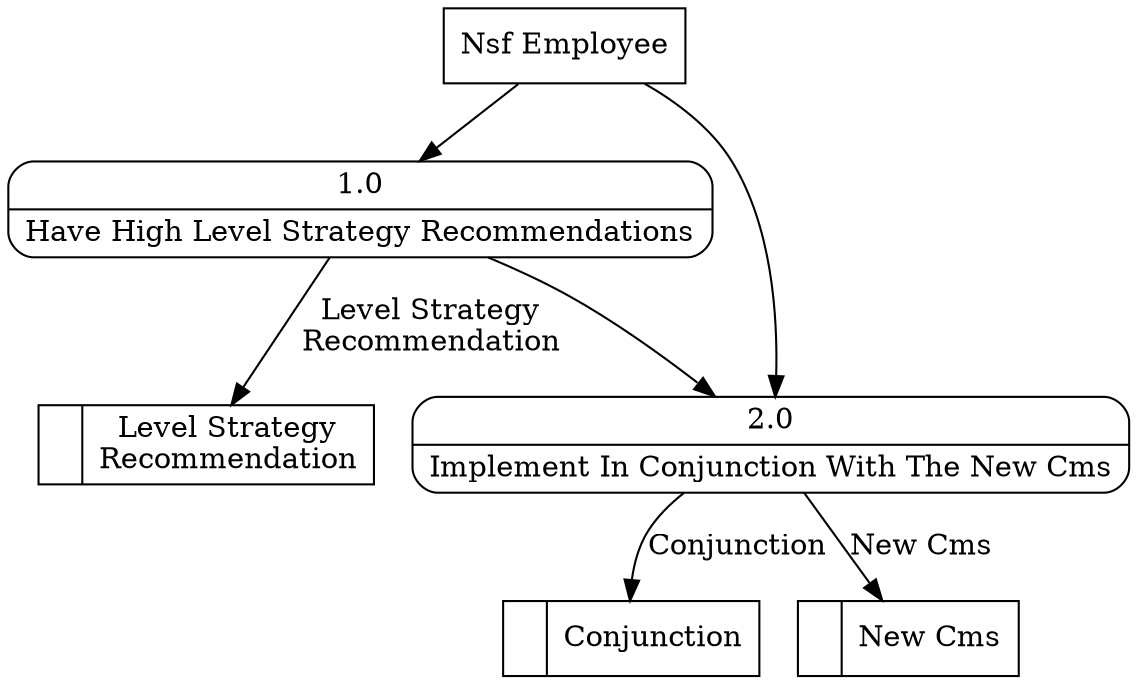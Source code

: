 digraph dfd2{ 
node[shape=record]
200 [label="<f0>  |<f1> Conjunction " ];
201 [label="<f0>  |<f1> New Cms " ];
202 [label="<f0>  |<f1> Level Strategy\nRecommendation " ];
203 [label="Nsf Employee" shape=box];
204 [label="{<f0> 1.0|<f1> Have High Level Strategy Recommendations }" shape=Mrecord];
205 [label="{<f0> 2.0|<f1> Implement In Conjunction With The New Cms }" shape=Mrecord];
203 -> 204
203 -> 205
204 -> 205
204 -> 202 [label="Level Strategy\nRecommendation"]
205 -> 200 [label="Conjunction"]
205 -> 201 [label="New Cms"]
}